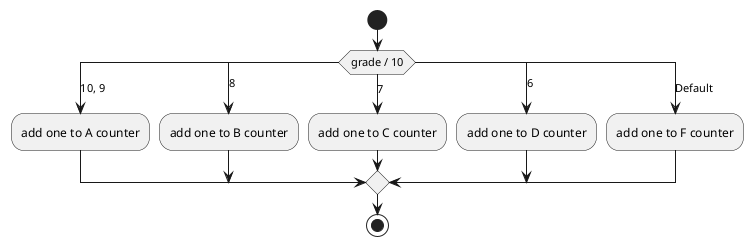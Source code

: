 @startuml

start

switch (grade / 10)
case (10, 9)
    :add one to A counter;
case (8)
    :add one to B counter;
case (7)
    :add one to C counter;
case (6)
    :add one to D counter;
case (Default)
    :add one to F counter;
endswitch

stop

@enduml
